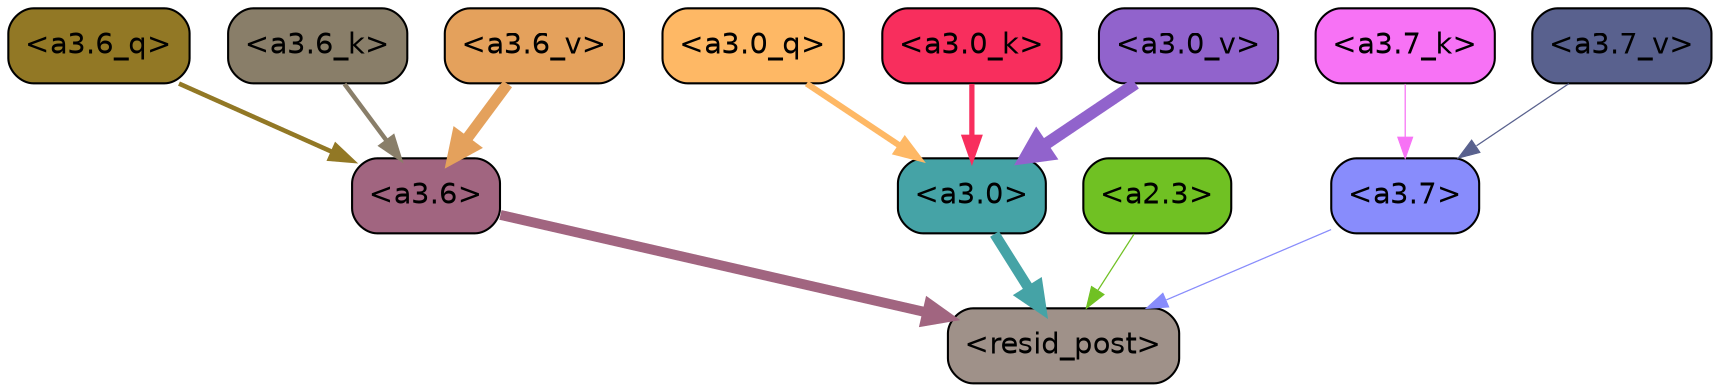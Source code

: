 strict digraph "" {
	graph [bgcolor=transparent,
		layout=dot,
		overlap=false,
		splines=true
	];
	"<a3.7>"	[color=black,
		fillcolor="#888cfc",
		fontname=Helvetica,
		shape=box,
		style="filled, rounded"];
	"<resid_post>"	[color=black,
		fillcolor="#9f9189",
		fontname=Helvetica,
		shape=box,
		style="filled, rounded"];
	"<a3.7>" -> "<resid_post>"	[color="#888cfc",
		penwidth=0.6];
	"<a3.6>"	[color=black,
		fillcolor="#a16580",
		fontname=Helvetica,
		shape=box,
		style="filled, rounded"];
	"<a3.6>" -> "<resid_post>"	[color="#a16580",
		penwidth=4.749041676521301];
	"<a3.0>"	[color=black,
		fillcolor="#45a3a6",
		fontname=Helvetica,
		shape=box,
		style="filled, rounded"];
	"<a3.0>" -> "<resid_post>"	[color="#45a3a6",
		penwidth=5.004215121269226];
	"<a2.3>"	[color=black,
		fillcolor="#70c123",
		fontname=Helvetica,
		shape=box,
		style="filled, rounded"];
	"<a2.3>" -> "<resid_post>"	[color="#70c123",
		penwidth=0.6];
	"<a3.6_q>"	[color=black,
		fillcolor="#927825",
		fontname=Helvetica,
		shape=box,
		style="filled, rounded"];
	"<a3.6_q>" -> "<a3.6>"	[color="#927825",
		penwidth=2.199681341648102];
	"<a3.0_q>"	[color=black,
		fillcolor="#feb865",
		fontname=Helvetica,
		shape=box,
		style="filled, rounded"];
	"<a3.0_q>" -> "<a3.0>"	[color="#feb865",
		penwidth=2.9459195733070374];
	"<a3.7_k>"	[color=black,
		fillcolor="#f772f5",
		fontname=Helvetica,
		shape=box,
		style="filled, rounded"];
	"<a3.7_k>" -> "<a3.7>"	[color="#f772f5",
		penwidth=0.6];
	"<a3.6_k>"	[color=black,
		fillcolor="#897e69",
		fontname=Helvetica,
		shape=box,
		style="filled, rounded"];
	"<a3.6_k>" -> "<a3.6>"	[color="#897e69",
		penwidth=2.13908451795578];
	"<a3.0_k>"	[color=black,
		fillcolor="#f82e5d",
		fontname=Helvetica,
		shape=box,
		style="filled, rounded"];
	"<a3.0_k>" -> "<a3.0>"	[color="#f82e5d",
		penwidth=2.520303964614868];
	"<a3.7_v>"	[color=black,
		fillcolor="#59618e",
		fontname=Helvetica,
		shape=box,
		style="filled, rounded"];
	"<a3.7_v>" -> "<a3.7>"	[color="#59618e",
		penwidth=0.6];
	"<a3.6_v>"	[color=black,
		fillcolor="#e4a15c",
		fontname=Helvetica,
		shape=box,
		style="filled, rounded"];
	"<a3.6_v>" -> "<a3.6>"	[color="#e4a15c",
		penwidth=5.297133803367615];
	"<a3.0_v>"	[color=black,
		fillcolor="#9163cc",
		fontname=Helvetica,
		shape=box,
		style="filled, rounded"];
	"<a3.0_v>" -> "<a3.0>"	[color="#9163cc",
		penwidth=5.680712580680847];
}
